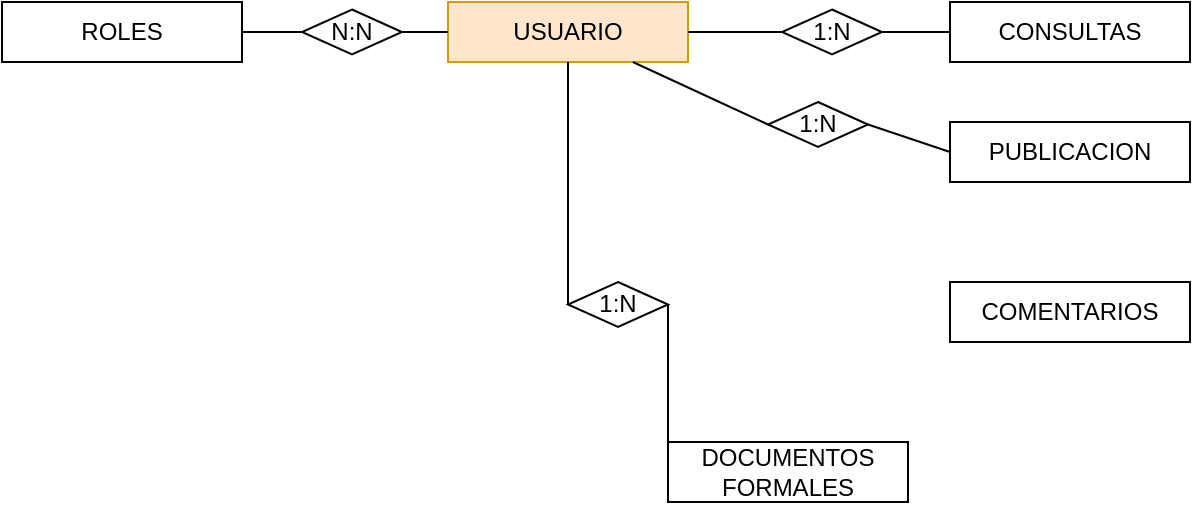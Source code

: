 <mxfile version="28.2.5">
  <diagram name="Página-1" id="g_2L8a4dUFEPVdWc10Bj">
    <mxGraphModel dx="775" dy="428" grid="1" gridSize="10" guides="1" tooltips="1" connect="1" arrows="1" fold="1" page="1" pageScale="1" pageWidth="827" pageHeight="1169" math="0" shadow="0">
      <root>
        <mxCell id="0" />
        <mxCell id="1" parent="0" />
        <mxCell id="0GrJNKZy4xKD9Ew2mGRM-7" style="rounded=0;orthogonalLoop=1;jettySize=auto;html=1;entryX=0;entryY=0.5;entryDx=0;entryDy=0;endArrow=none;endFill=0;exitX=1;exitY=0.5;exitDx=0;exitDy=0;" edge="1" parent="1" source="0GrJNKZy4xKD9Ew2mGRM-10" target="0GrJNKZy4xKD9Ew2mGRM-2">
          <mxGeometry relative="1" as="geometry" />
        </mxCell>
        <mxCell id="0GrJNKZy4xKD9Ew2mGRM-8" style="edgeStyle=none;shape=connector;rounded=0;orthogonalLoop=1;jettySize=auto;html=1;entryX=0;entryY=0.5;entryDx=0;entryDy=0;strokeColor=default;align=center;verticalAlign=middle;fontFamily=Helvetica;fontSize=11;fontColor=default;labelBackgroundColor=default;endArrow=none;endFill=0;exitX=1;exitY=0.5;exitDx=0;exitDy=0;" edge="1" parent="1" source="0GrJNKZy4xKD9Ew2mGRM-9" target="0GrJNKZy4xKD9Ew2mGRM-1">
          <mxGeometry relative="1" as="geometry" />
        </mxCell>
        <mxCell id="0GrJNKZy4xKD9Ew2mGRM-14" style="edgeStyle=none;shape=connector;rounded=0;orthogonalLoop=1;jettySize=auto;html=1;entryX=1;entryY=0.5;entryDx=0;entryDy=0;strokeColor=default;align=center;verticalAlign=middle;fontFamily=Helvetica;fontSize=11;fontColor=default;labelBackgroundColor=default;endArrow=none;endFill=0;exitX=0;exitY=0.5;exitDx=0;exitDy=0;" edge="1" parent="1" source="0GrJNKZy4xKD9Ew2mGRM-15" target="0GrJNKZy4xKD9Ew2mGRM-13">
          <mxGeometry relative="1" as="geometry" />
        </mxCell>
        <mxCell id="uRhun_1Gw-rtw0TiDXNh-11" value="USUARIO" style="rounded=0;whiteSpace=wrap;html=1;fillColor=#ffe6cc;strokeColor=#d79b00;" parent="1" vertex="1">
          <mxGeometry x="340" y="220" width="120" height="30" as="geometry" />
        </mxCell>
        <mxCell id="uRhun_1Gw-rtw0TiDXNh-12" value="CONSULTAS" style="rounded=0;whiteSpace=wrap;html=1;" parent="1" vertex="1">
          <mxGeometry x="591" y="220" width="120" height="30" as="geometry" />
        </mxCell>
        <mxCell id="uRhun_1Gw-rtw0TiDXNh-14" style="edgeStyle=orthogonalEdgeStyle;rounded=0;orthogonalLoop=1;jettySize=auto;html=1;entryX=0;entryY=0.5;entryDx=0;entryDy=0;endArrow=none;endFill=0;" parent="1" source="uRhun_1Gw-rtw0TiDXNh-13" target="uRhun_1Gw-rtw0TiDXNh-12" edge="1">
          <mxGeometry relative="1" as="geometry" />
        </mxCell>
        <mxCell id="uRhun_1Gw-rtw0TiDXNh-15" style="edgeStyle=orthogonalEdgeStyle;rounded=0;orthogonalLoop=1;jettySize=auto;html=1;entryX=1;entryY=0.5;entryDx=0;entryDy=0;endArrow=none;endFill=0;" parent="1" source="uRhun_1Gw-rtw0TiDXNh-13" target="uRhun_1Gw-rtw0TiDXNh-11" edge="1">
          <mxGeometry relative="1" as="geometry" />
        </mxCell>
        <mxCell id="uRhun_1Gw-rtw0TiDXNh-13" value="1:N" style="shape=rhombus;perimeter=rhombusPerimeter;whiteSpace=wrap;html=1;align=center;" parent="1" vertex="1">
          <mxGeometry x="507" y="223.75" width="50" height="22.5" as="geometry" />
        </mxCell>
        <mxCell id="0GrJNKZy4xKD9Ew2mGRM-1" value="PUBLICACION" style="rounded=0;whiteSpace=wrap;html=1;" vertex="1" parent="1">
          <mxGeometry x="591" y="280" width="120" height="30" as="geometry" />
        </mxCell>
        <mxCell id="0GrJNKZy4xKD9Ew2mGRM-2" value="DOCUMENTOS&lt;div&gt;FORMALES&lt;/div&gt;" style="rounded=0;whiteSpace=wrap;html=1;" vertex="1" parent="1">
          <mxGeometry x="450" y="440" width="120" height="30" as="geometry" />
        </mxCell>
        <mxCell id="0GrJNKZy4xKD9Ew2mGRM-11" value="" style="rounded=0;orthogonalLoop=1;jettySize=auto;html=1;entryX=0;entryY=0.5;entryDx=0;entryDy=0;endArrow=none;endFill=0;" edge="1" parent="1" source="uRhun_1Gw-rtw0TiDXNh-11" target="0GrJNKZy4xKD9Ew2mGRM-10">
          <mxGeometry relative="1" as="geometry">
            <mxPoint x="414" y="250" as="sourcePoint" />
            <mxPoint x="487" y="415" as="targetPoint" />
          </mxGeometry>
        </mxCell>
        <mxCell id="0GrJNKZy4xKD9Ew2mGRM-10" value="1:N" style="shape=rhombus;perimeter=rhombusPerimeter;whiteSpace=wrap;html=1;align=center;" vertex="1" parent="1">
          <mxGeometry x="400" y="360" width="50" height="22.5" as="geometry" />
        </mxCell>
        <mxCell id="0GrJNKZy4xKD9Ew2mGRM-12" value="" style="edgeStyle=none;shape=connector;rounded=0;orthogonalLoop=1;jettySize=auto;html=1;entryX=0;entryY=0.5;entryDx=0;entryDy=0;strokeColor=default;align=center;verticalAlign=middle;fontFamily=Helvetica;fontSize=11;fontColor=default;labelBackgroundColor=default;endArrow=none;endFill=0;" edge="1" parent="1" source="uRhun_1Gw-rtw0TiDXNh-11" target="0GrJNKZy4xKD9Ew2mGRM-9">
          <mxGeometry relative="1" as="geometry">
            <mxPoint x="430" y="250" as="sourcePoint" />
            <mxPoint x="561" y="335" as="targetPoint" />
          </mxGeometry>
        </mxCell>
        <mxCell id="0GrJNKZy4xKD9Ew2mGRM-9" value="1:N" style="shape=rhombus;perimeter=rhombusPerimeter;whiteSpace=wrap;html=1;align=center;" vertex="1" parent="1">
          <mxGeometry x="500" y="270" width="50" height="22.5" as="geometry" />
        </mxCell>
        <mxCell id="0GrJNKZy4xKD9Ew2mGRM-13" value="ROLES" style="rounded=0;whiteSpace=wrap;html=1;" vertex="1" parent="1">
          <mxGeometry x="117" y="220" width="120" height="30" as="geometry" />
        </mxCell>
        <mxCell id="0GrJNKZy4xKD9Ew2mGRM-16" value="" style="edgeStyle=none;shape=connector;rounded=0;orthogonalLoop=1;jettySize=auto;html=1;entryX=1;entryY=0.5;entryDx=0;entryDy=0;strokeColor=default;align=center;verticalAlign=middle;fontFamily=Helvetica;fontSize=11;fontColor=default;labelBackgroundColor=default;endArrow=none;endFill=0;" edge="1" parent="1" source="uRhun_1Gw-rtw0TiDXNh-11" target="0GrJNKZy4xKD9Ew2mGRM-15">
          <mxGeometry relative="1" as="geometry">
            <mxPoint x="340" y="216" as="sourcePoint" />
            <mxPoint x="237" y="235" as="targetPoint" />
          </mxGeometry>
        </mxCell>
        <mxCell id="0GrJNKZy4xKD9Ew2mGRM-15" value="N:N" style="shape=rhombus;perimeter=rhombusPerimeter;whiteSpace=wrap;html=1;align=center;" vertex="1" parent="1">
          <mxGeometry x="267" y="223.75" width="50" height="22.5" as="geometry" />
        </mxCell>
        <mxCell id="0GrJNKZy4xKD9Ew2mGRM-17" value="COMENTARIOS" style="rounded=0;whiteSpace=wrap;html=1;" vertex="1" parent="1">
          <mxGeometry x="591" y="360" width="120" height="30" as="geometry" />
        </mxCell>
      </root>
    </mxGraphModel>
  </diagram>
</mxfile>
